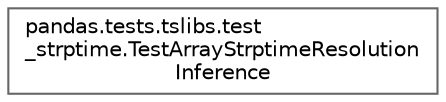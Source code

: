 digraph "Graphical Class Hierarchy"
{
 // LATEX_PDF_SIZE
  bgcolor="transparent";
  edge [fontname=Helvetica,fontsize=10,labelfontname=Helvetica,labelfontsize=10];
  node [fontname=Helvetica,fontsize=10,shape=box,height=0.2,width=0.4];
  rankdir="LR";
  Node0 [id="Node000000",label="pandas.tests.tslibs.test\l_strptime.TestArrayStrptimeResolution\lInference",height=0.2,width=0.4,color="grey40", fillcolor="white", style="filled",URL="$d4/dbc/classpandas_1_1tests_1_1tslibs_1_1test__strptime_1_1TestArrayStrptimeResolutionInference.html",tooltip=" "];
}
